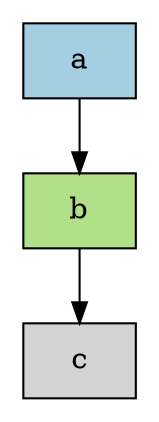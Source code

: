 digraph {
	//http://www.graphviz.org/doc/info/colors.html
	//note: style=filled!
	node [shape=box colorscheme=paired12 style=filled]
	margin=0.1
	a[fillcolor=1]
	b[fillcolor=3]
	a->b->c
}
